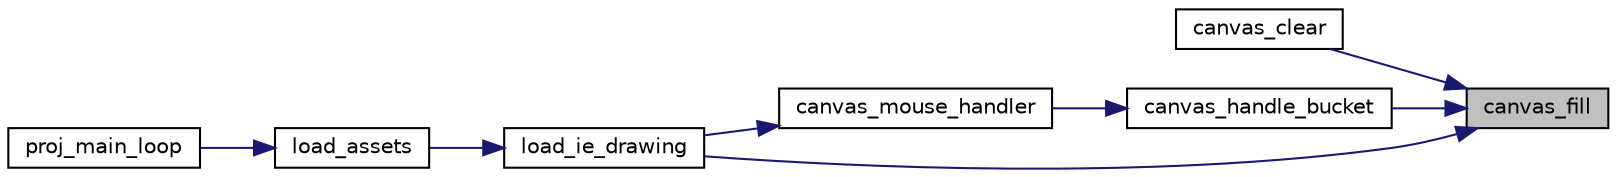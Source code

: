 digraph "canvas_fill"
{
 // LATEX_PDF_SIZE
  edge [fontname="Helvetica",fontsize="10",labelfontname="Helvetica",labelfontsize="10"];
  node [fontname="Helvetica",fontsize="10",shape=record];
  rankdir="RL";
  Node1 [label="canvas_fill",height=0.2,width=0.4,color="black", fillcolor="grey75", style="filled", fontcolor="black",tooltip="Fills the entire screen with the given color and updates the \"canvas_background_color\" variable."];
  Node1 -> Node2 [dir="back",color="midnightblue",fontsize="10",style="solid"];
  Node2 [label="canvas_clear",height=0.2,width=0.4,color="black", fillcolor="white", style="filled",URL="$group__canvas.html#ga325ed9223a8ace1fb14418c4d9a00795",tooltip="Fills the canvas with a white color."];
  Node1 -> Node3 [dir="back",color="midnightblue",fontsize="10",style="solid"];
  Node3 [label="canvas_handle_bucket",height=0.2,width=0.4,color="black", fillcolor="white", style="filled",URL="$group__canvas.html#gab6d35de38e60c1031a8bc9d70c529f28",tooltip="Handles the filling of the canvas with the cursor color."];
  Node3 -> Node4 [dir="back",color="midnightblue",fontsize="10",style="solid"];
  Node4 [label="canvas_mouse_handler",height=0.2,width=0.4,color="black", fillcolor="white", style="filled",URL="$group__canvas.html#ga33567ef82c11af5b0b894616851cc03b",tooltip="Handles mouse events that happen within the canvas section of the screen."];
  Node4 -> Node5 [dir="back",color="midnightblue",fontsize="10",style="solid"];
  Node5 [label="load_ie_drawing",height=0.2,width=0.4,color="black", fillcolor="white", style="filled",URL="$group__element.html#ga75aa8cfcbee4af0933a79d05e6707679",tooltip="Loads and creates every interactive element present on screen."];
  Node5 -> Node6 [dir="back",color="midnightblue",fontsize="10",style="solid"];
  Node6 [label="load_assets",height=0.2,width=0.4,color="black", fillcolor="white", style="filled",URL="$proj_8c.html#a621db57ab86ebe569aa26e70d11c9688",tooltip="Loads the necessary assets."];
  Node6 -> Node7 [dir="back",color="midnightblue",fontsize="10",style="solid"];
  Node7 [label="proj_main_loop",height=0.2,width=0.4,color="black", fillcolor="white", style="filled",URL="$proj_8c.html#a2a16f651eccbd248e1ad3b3b924b143b",tooltip=" "];
  Node1 -> Node5 [dir="back",color="midnightblue",fontsize="10",style="solid"];
}
